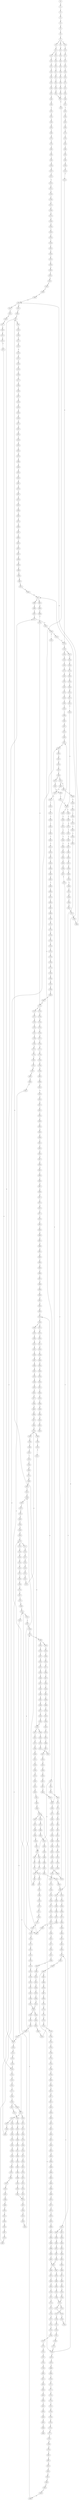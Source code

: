 strict digraph  {
	S0 -> S1 [ label = G ];
	S1 -> S2 [ label = C ];
	S2 -> S3 [ label = G ];
	S3 -> S4 [ label = A ];
	S4 -> S5 [ label = G ];
	S5 -> S6 [ label = T ];
	S6 -> S7 [ label = C ];
	S7 -> S8 [ label = C ];
	S7 -> S9 [ label = G ];
	S7 -> S10 [ label = T ];
	S8 -> S11 [ label = C ];
	S9 -> S12 [ label = A ];
	S10 -> S13 [ label = C ];
	S11 -> S14 [ label = T ];
	S11 -> S15 [ label = G ];
	S12 -> S16 [ label = A ];
	S13 -> S17 [ label = G ];
	S14 -> S18 [ label = C ];
	S15 -> S19 [ label = C ];
	S16 -> S20 [ label = C ];
	S17 -> S21 [ label = T ];
	S18 -> S22 [ label = C ];
	S19 -> S23 [ label = C ];
	S20 -> S24 [ label = C ];
	S21 -> S25 [ label = C ];
	S22 -> S26 [ label = G ];
	S23 -> S27 [ label = T ];
	S24 -> S28 [ label = T ];
	S25 -> S29 [ label = T ];
	S26 -> S30 [ label = G ];
	S27 -> S31 [ label = G ];
	S28 -> S32 [ label = G ];
	S29 -> S33 [ label = G ];
	S30 -> S34 [ label = T ];
	S31 -> S35 [ label = T ];
	S32 -> S36 [ label = T ];
	S33 -> S37 [ label = T ];
	S34 -> S38 [ label = C ];
	S35 -> S39 [ label = C ];
	S36 -> S40 [ label = C ];
	S37 -> S41 [ label = T ];
	S38 -> S42 [ label = T ];
	S39 -> S43 [ label = G ];
	S40 -> S44 [ label = G ];
	S41 -> S45 [ label = C ];
	S42 -> S46 [ label = G ];
	S43 -> S47 [ label = C ];
	S44 -> S47 [ label = C ];
	S45 -> S48 [ label = C ];
	S46 -> S49 [ label = G ];
	S47 -> S50 [ label = G ];
	S48 -> S51 [ label = G ];
	S49 -> S52 [ label = A ];
	S50 -> S53 [ label = C ];
	S51 -> S54 [ label = T ];
	S52 -> S55 [ label = G ];
	S53 -> S56 [ label = G ];
	S53 -> S57 [ label = A ];
	S54 -> S58 [ label = G ];
	S55 -> S59 [ label = G ];
	S56 -> S60 [ label = A ];
	S57 -> S61 [ label = G ];
	S57 -> S62 [ label = A ];
	S58 -> S63 [ label = G ];
	S59 -> S64 [ label = G ];
	S60 -> S65 [ label = G ];
	S61 -> S66 [ label = C ];
	S62 -> S67 [ label = C ];
	S63 -> S68 [ label = C ];
	S64 -> S69 [ label = T ];
	S65 -> S70 [ label = C ];
	S66 -> S71 [ label = C ];
	S67 -> S72 [ label = C ];
	S68 -> S73 [ label = C ];
	S69 -> S74 [ label = G ];
	S70 -> S75 [ label = A ];
	S71 -> S76 [ label = G ];
	S72 -> S77 [ label = C ];
	S73 -> S78 [ label = C ];
	S74 -> S79 [ label = T ];
	S75 -> S80 [ label = G ];
	S76 -> S81 [ label = G ];
	S77 -> S82 [ label = G ];
	S78 -> S83 [ label = G ];
	S79 -> S84 [ label = T ];
	S80 -> S85 [ label = T ];
	S81 -> S86 [ label = T ];
	S82 -> S87 [ label = T ];
	S83 -> S88 [ label = T ];
	S84 -> S89 [ label = C ];
	S85 -> S90 [ label = G ];
	S86 -> S91 [ label = G ];
	S87 -> S92 [ label = A ];
	S88 -> S93 [ label = C ];
	S89 -> S94 [ label = C ];
	S90 -> S95 [ label = C ];
	S91 -> S96 [ label = A ];
	S91 -> S97 [ label = G ];
	S92 -> S98 [ label = C ];
	S93 -> S99 [ label = C ];
	S94 -> S100 [ label = A ];
	S95 -> S101 [ label = A ];
	S96 -> S102 [ label = C ];
	S97 -> S103 [ label = T ];
	S97 -> S104 [ label = A ];
	S98 -> S105 [ label = A ];
	S99 -> S106 [ label = A ];
	S100 -> S107 [ label = G ];
	S101 -> S108 [ label = A ];
	S102 -> S109 [ label = G ];
	S103 -> S110 [ label = G ];
	S103 -> S111 [ label = T ];
	S104 -> S112 [ label = A ];
	S105 -> S113 [ label = G ];
	S106 -> S114 [ label = G ];
	S107 -> S115 [ label = C ];
	S108 -> S116 [ label = C ];
	S109 -> S117 [ label = T ];
	S110 -> S118 [ label = G ];
	S111 -> S119 [ label = A ];
	S112 -> S120 [ label = G ];
	S113 -> S121 [ label = C ];
	S114 -> S122 [ label = T ];
	S115 -> S123 [ label = A ];
	S116 -> S124 [ label = A ];
	S117 -> S125 [ label = G ];
	S118 -> S126 [ label = A ];
	S119 -> S127 [ label = G ];
	S120 -> S128 [ label = A ];
	S121 -> S129 [ label = A ];
	S122 -> S130 [ label = A ];
	S123 -> S131 [ label = G ];
	S124 -> S132 [ label = G ];
	S125 -> S133 [ label = G ];
	S126 -> S134 [ label = A ];
	S127 -> S135 [ label = A ];
	S128 -> S136 [ label = A ];
	S129 -> S137 [ label = G ];
	S130 -> S138 [ label = G ];
	S131 -> S139 [ label = A ];
	S132 -> S140 [ label = C ];
	S133 -> S141 [ label = G ];
	S134 -> S142 [ label = C ];
	S135 -> S143 [ label = A ];
	S136 -> S144 [ label = C ];
	S137 -> S145 [ label = G ];
	S138 -> S146 [ label = G ];
	S138 -> S147 [ label = C ];
	S139 -> S148 [ label = T ];
	S140 -> S149 [ label = T ];
	S141 -> S150 [ label = T ];
	S142 -> S151 [ label = C ];
	S143 -> S152 [ label = G ];
	S144 -> S153 [ label = G ];
	S145 -> S154 [ label = T ];
	S146 -> S155 [ label = G ];
	S147 -> S156 [ label = T ];
	S148 -> S157 [ label = A ];
	S149 -> S158 [ label = A ];
	S150 -> S159 [ label = A ];
	S151 -> S160 [ label = T ];
	S152 -> S161 [ label = G ];
	S153 -> S162 [ label = G ];
	S154 -> S163 [ label = G ];
	S155 -> S164 [ label = T ];
	S156 -> S165 [ label = C ];
	S157 -> S166 [ label = A ];
	S158 -> S167 [ label = C ];
	S159 -> S168 [ label = C ];
	S160 -> S169 [ label = C ];
	S161 -> S170 [ label = G ];
	S162 -> S171 [ label = C ];
	S163 -> S172 [ label = C ];
	S164 -> S173 [ label = C ];
	S165 -> S174 [ label = C ];
	S166 -> S175 [ label = A ];
	S167 -> S176 [ label = G ];
	S168 -> S177 [ label = T ];
	S169 -> S178 [ label = G ];
	S170 -> S179 [ label = G ];
	S171 -> S180 [ label = A ];
	S172 -> S181 [ label = A ];
	S173 -> S182 [ label = A ];
	S174 -> S183 [ label = A ];
	S175 -> S184 [ label = A ];
	S176 -> S185 [ label = A ];
	S177 -> S186 [ label = A ];
	S178 -> S187 [ label = G ];
	S179 -> S188 [ label = T ];
	S179 -> S189 [ label = G ];
	S180 -> S190 [ label = C ];
	S181 -> S191 [ label = C ];
	S182 -> S192 [ label = C ];
	S183 -> S193 [ label = C ];
	S184 -> S194 [ label = A ];
	S185 -> S195 [ label = G ];
	S186 -> S196 [ label = T ];
	S187 -> S197 [ label = C ];
	S188 -> S198 [ label = C ];
	S189 -> S199 [ label = T ];
	S190 -> S200 [ label = C ];
	S190 -> S201 [ label = T ];
	S191 -> S202 [ label = G ];
	S192 -> S203 [ label = T ];
	S193 -> S204 [ label = C ];
	S194 -> S205 [ label = C ];
	S195 -> S206 [ label = A ];
	S196 -> S207 [ label = T ];
	S197 -> S208 [ label = A ];
	S198 -> S209 [ label = T ];
	S199 -> S210 [ label = C ];
	S200 -> S211 [ label = G ];
	S201 -> S212 [ label = G ];
	S202 -> S213 [ label = C ];
	S203 -> S214 [ label = C ];
	S204 -> S215 [ label = G ];
	S205 -> S216 [ label = T ];
	S206 -> S217 [ label = A ];
	S207 -> S218 [ label = G ];
	S208 -> S219 [ label = C ];
	S209 -> S220 [ label = C ];
	S210 -> S221 [ label = C ];
	S211 -> S222 [ label = A ];
	S211 -> S223 [ label = G ];
	S212 -> S224 [ label = G ];
	S213 -> S225 [ label = G ];
	S214 -> S226 [ label = G ];
	S215 -> S227 [ label = G ];
	S216 -> S228 [ label = T ];
	S217 -> S229 [ label = C ];
	S218 -> S230 [ label = G ];
	S219 -> S231 [ label = G ];
	S219 -> S232 [ label = C ];
	S220 -> S233 [ label = T ];
	S221 -> S234 [ label = G ];
	S222 -> S235 [ label = G ];
	S222 -> S236 [ label = A ];
	S223 -> S237 [ label = G ];
	S224 -> S238 [ label = G ];
	S225 -> S239 [ label = G ];
	S226 -> S240 [ label = C ];
	S227 -> S241 [ label = A ];
	S228 -> S242 [ label = T ];
	S229 -> S243 [ label = T ];
	S230 -> S244 [ label = A ];
	S231 -> S245 [ label = C ];
	S232 -> S211 [ label = G ];
	S233 -> S246 [ label = C ];
	S234 -> S247 [ label = C ];
	S234 -> S248 [ label = T ];
	S235 -> S249 [ label = T ];
	S236 -> S250 [ label = T ];
	S237 -> S251 [ label = A ];
	S238 -> S252 [ label = A ];
	S239 -> S253 [ label = T ];
	S240 -> S254 [ label = T ];
	S241 -> S255 [ label = C ];
	S242 -> S256 [ label = G ];
	S243 -> S257 [ label = G ];
	S244 -> S258 [ label = A ];
	S245 -> S259 [ label = G ];
	S246 -> S260 [ label = G ];
	S247 -> S261 [ label = C ];
	S248 -> S262 [ label = C ];
	S249 -> S263 [ label = C ];
	S250 -> S264 [ label = G ];
	S251 -> S265 [ label = A ];
	S252 -> S266 [ label = A ];
	S253 -> S267 [ label = G ];
	S254 -> S268 [ label = T ];
	S255 -> S269 [ label = G ];
	S256 -> S270 [ label = C ];
	S257 -> S271 [ label = G ];
	S258 -> S272 [ label = C ];
	S259 -> S273 [ label = C ];
	S260 -> S274 [ label = T ];
	S261 -> S275 [ label = G ];
	S262 -> S276 [ label = G ];
	S263 -> S277 [ label = C ];
	S264 -> S278 [ label = T ];
	S265 -> S279 [ label = T ];
	S266 -> S280 [ label = C ];
	S267 -> S281 [ label = C ];
	S268 -> S282 [ label = C ];
	S269 -> S283 [ label = C ];
	S269 -> S284 [ label = T ];
	S270 -> S285 [ label = C ];
	S271 -> S286 [ label = C ];
	S272 -> S287 [ label = G ];
	S273 -> S288 [ label = G ];
	S274 -> S289 [ label = G ];
	S275 -> S290 [ label = G ];
	S276 -> S291 [ label = G ];
	S277 -> S292 [ label = A ];
	S278 -> S293 [ label = A ];
	S279 -> S294 [ label = T ];
	S280 -> S295 [ label = T ];
	S281 -> S296 [ label = C ];
	S282 -> S297 [ label = A ];
	S283 -> S298 [ label = C ];
	S284 -> S299 [ label = C ];
	S285 -> S300 [ label = G ];
	S286 -> S301 [ label = G ];
	S287 -> S302 [ label = G ];
	S288 -> S303 [ label = C ];
	S288 -> S304 [ label = G ];
	S289 -> S305 [ label = G ];
	S290 -> S306 [ label = A ];
	S291 -> S307 [ label = A ];
	S292 -> S308 [ label = G ];
	S293 -> S309 [ label = G ];
	S294 -> S310 [ label = G ];
	S295 -> S311 [ label = G ];
	S296 -> S312 [ label = G ];
	S297 -> S313 [ label = T ];
	S298 -> S314 [ label = C ];
	S299 -> S315 [ label = G ];
	S300 -> S316 [ label = T ];
	S301 -> S317 [ label = C ];
	S302 -> S318 [ label = T ];
	S303 -> S319 [ label = G ];
	S304 -> S320 [ label = C ];
	S305 -> S321 [ label = T ];
	S306 -> S322 [ label = A ];
	S307 -> S323 [ label = A ];
	S308 -> S324 [ label = T ];
	S308 -> S325 [ label = C ];
	S309 -> S326 [ label = T ];
	S310 -> S327 [ label = A ];
	S311 -> S328 [ label = G ];
	S312 -> S329 [ label = C ];
	S313 -> S330 [ label = C ];
	S314 -> S331 [ label = A ];
	S315 -> S332 [ label = T ];
	S316 -> S333 [ label = A ];
	S317 -> S334 [ label = A ];
	S318 -> S335 [ label = A ];
	S319 -> S336 [ label = T ];
	S320 -> S337 [ label = T ];
	S321 -> S338 [ label = A ];
	S322 -> S339 [ label = C ];
	S323 -> S340 [ label = C ];
	S324 -> S130 [ label = A ];
	S325 -> S341 [ label = T ];
	S326 -> S342 [ label = T ];
	S327 -> S343 [ label = A ];
	S328 -> S344 [ label = A ];
	S329 -> S345 [ label = C ];
	S329 -> S346 [ label = A ];
	S330 -> S347 [ label = C ];
	S331 -> S348 [ label = T ];
	S332 -> S349 [ label = G ];
	S333 -> S350 [ label = G ];
	S334 -> S351 [ label = G ];
	S335 -> S352 [ label = C ];
	S336 -> S353 [ label = C ];
	S337 -> S354 [ label = G ];
	S338 -> S355 [ label = C ];
	S339 -> S356 [ label = T ];
	S340 -> S357 [ label = A ];
	S340 -> S358 [ label = T ];
	S341 -> S359 [ label = T ];
	S342 -> S360 [ label = T ];
	S343 -> S361 [ label = C ];
	S344 -> S362 [ label = C ];
	S345 -> S363 [ label = G ];
	S346 -> S364 [ label = A ];
	S347 -> S365 [ label = A ];
	S348 -> S366 [ label = C ];
	S349 -> S367 [ label = A ];
	S350 -> S368 [ label = C ];
	S351 -> S369 [ label = C ];
	S352 -> S370 [ label = G ];
	S353 -> S371 [ label = G ];
	S354 -> S372 [ label = G ];
	S355 -> S373 [ label = C ];
	S356 -> S374 [ label = G ];
	S357 -> S375 [ label = G ];
	S358 -> S376 [ label = A ];
	S359 -> S377 [ label = C ];
	S360 -> S378 [ label = C ];
	S361 -> S379 [ label = C ];
	S362 -> S380 [ label = C ];
	S363 -> S381 [ label = G ];
	S364 -> S382 [ label = C ];
	S365 -> S383 [ label = G ];
	S366 -> S384 [ label = G ];
	S367 -> S385 [ label = C ];
	S368 -> S386 [ label = C ];
	S369 -> S387 [ label = G ];
	S370 -> S388 [ label = A ];
	S371 -> S389 [ label = A ];
	S372 -> S390 [ label = A ];
	S373 -> S391 [ label = G ];
	S374 -> S392 [ label = C ];
	S375 -> S393 [ label = G ];
	S376 -> S394 [ label = C ];
	S377 -> S395 [ label = A ];
	S378 -> S396 [ label = A ];
	S379 -> S397 [ label = C ];
	S380 -> S398 [ label = C ];
	S381 -> S399 [ label = T ];
	S382 -> S400 [ label = C ];
	S383 -> S401 [ label = A ];
	S384 -> S402 [ label = T ];
	S385 -> S403 [ label = C ];
	S386 -> S404 [ label = G ];
	S387 -> S405 [ label = G ];
	S388 -> S406 [ label = A ];
	S389 -> S407 [ label = C ];
	S390 -> S408 [ label = A ];
	S391 -> S409 [ label = G ];
	S392 -> S410 [ label = A ];
	S393 -> S411 [ label = A ];
	S394 -> S412 [ label = A ];
	S395 -> S413 [ label = C ];
	S396 -> S414 [ label = C ];
	S397 -> S415 [ label = G ];
	S398 -> S416 [ label = G ];
	S399 -> S417 [ label = G ];
	S400 -> S418 [ label = A ];
	S401 -> S419 [ label = A ];
	S402 -> S420 [ label = C ];
	S403 -> S421 [ label = G ];
	S404 -> S422 [ label = G ];
	S404 -> S423 [ label = C ];
	S405 -> S424 [ label = G ];
	S406 -> S425 [ label = G ];
	S407 -> S426 [ label = G ];
	S408 -> S427 [ label = T ];
	S409 -> S428 [ label = T ];
	S410 -> S429 [ label = A ];
	S411 -> S430 [ label = A ];
	S412 -> S431 [ label = A ];
	S413 -> S432 [ label = G ];
	S414 -> S433 [ label = T ];
	S415 -> S434 [ label = T ];
	S416 -> S435 [ label = T ];
	S417 -> S97 [ label = G ];
	S418 -> S436 [ label = G ];
	S419 -> S437 [ label = C ];
	S420 -> S438 [ label = C ];
	S421 -> S439 [ label = G ];
	S422 -> S440 [ label = T ];
	S423 -> S441 [ label = T ];
	S424 -> S442 [ label = T ];
	S425 -> S443 [ label = A ];
	S426 -> S444 [ label = C ];
	S427 -> S445 [ label = G ];
	S428 -> S446 [ label = G ];
	S429 -> S447 [ label = C ];
	S430 -> S448 [ label = T ];
	S431 -> S449 [ label = C ];
	S432 -> S450 [ label = C ];
	S433 -> S451 [ label = C ];
	S434 -> S452 [ label = C ];
	S435 -> S453 [ label = C ];
	S436 -> S454 [ label = A ];
	S436 -> S455 [ label = T ];
	S437 -> S456 [ label = C ];
	S438 -> S457 [ label = T ];
	S439 -> S458 [ label = T ];
	S440 -> S91 [ label = G ];
	S441 -> S459 [ label = G ];
	S442 -> S460 [ label = G ];
	S443 -> S461 [ label = A ];
	S444 -> S462 [ label = G ];
	S445 -> S463 [ label = G ];
	S446 -> S464 [ label = G ];
	S447 -> S465 [ label = C ];
	S448 -> S466 [ label = A ];
	S449 -> S467 [ label = G ];
	S450 -> S468 [ label = C ];
	S451 -> S469 [ label = C ];
	S452 -> S470 [ label = T ];
	S453 -> S470 [ label = T ];
	S454 -> S471 [ label = A ];
	S455 -> S472 [ label = C ];
	S456 -> S473 [ label = A ];
	S456 -> S474 [ label = G ];
	S457 -> S475 [ label = C ];
	S458 -> S476 [ label = C ];
	S459 -> S477 [ label = G ];
	S460 -> S478 [ label = C ];
	S461 -> S479 [ label = G ];
	S462 -> S480 [ label = C ];
	S463 -> S481 [ label = G ];
	S464 -> S103 [ label = T ];
	S465 -> S482 [ label = A ];
	S466 -> S483 [ label = G ];
	S467 -> S484 [ label = A ];
	S468 -> S485 [ label = C ];
	S469 -> S486 [ label = T ];
	S470 -> S487 [ label = C ];
	S471 -> S488 [ label = C ];
	S472 -> S489 [ label = G ];
	S473 -> S490 [ label = G ];
	S473 -> S491 [ label = C ];
	S474 -> S492 [ label = G ];
	S475 -> S493 [ label = T ];
	S476 -> S494 [ label = G ];
	S477 -> S495 [ label = A ];
	S478 -> S496 [ label = C ];
	S479 -> S497 [ label = T ];
	S480 -> S498 [ label = C ];
	S481 -> S499 [ label = G ];
	S482 -> S436 [ label = G ];
	S483 -> S500 [ label = T ];
	S484 -> S501 [ label = A ];
	S485 -> S502 [ label = T ];
	S486 -> S503 [ label = T ];
	S487 -> S504 [ label = G ];
	S488 -> S505 [ label = A ];
	S489 -> S506 [ label = C ];
	S490 -> S507 [ label = A ];
	S491 -> S508 [ label = C ];
	S492 -> S509 [ label = A ];
	S493 -> S510 [ label = T ];
	S493 -> S511 [ label = G ];
	S494 -> S512 [ label = C ];
	S495 -> S513 [ label = A ];
	S496 -> S514 [ label = G ];
	S497 -> S515 [ label = G ];
	S498 -> S516 [ label = T ];
	S499 -> S517 [ label = T ];
	S500 -> S518 [ label = C ];
	S501 -> S519 [ label = A ];
	S502 -> S520 [ label = T ];
	S503 -> S521 [ label = T ];
	S504 -> S522 [ label = G ];
	S505 -> S523 [ label = G ];
	S506 -> S524 [ label = G ];
	S507 -> S525 [ label = C ];
	S508 -> S526 [ label = A ];
	S509 -> S527 [ label = C ];
	S510 -> S528 [ label = C ];
	S511 -> S529 [ label = T ];
	S512 -> S530 [ label = G ];
	S513 -> S531 [ label = G ];
	S514 -> S329 [ label = C ];
	S515 -> S532 [ label = T ];
	S516 -> S533 [ label = C ];
	S517 -> S534 [ label = C ];
	S518 -> S535 [ label = T ];
	S519 -> S536 [ label = A ];
	S520 -> S537 [ label = C ];
	S521 -> S538 [ label = C ];
	S522 -> S539 [ label = C ];
	S523 -> S540 [ label = C ];
	S524 -> S541 [ label = C ];
	S525 -> S542 [ label = T ];
	S526 -> S543 [ label = C ];
	S527 -> S269 [ label = G ];
	S528 -> S544 [ label = T ];
	S529 -> S545 [ label = C ];
	S530 -> S546 [ label = T ];
	S531 -> S547 [ label = A ];
	S532 -> S548 [ label = C ];
	S533 -> S549 [ label = G ];
	S534 -> S550 [ label = C ];
	S535 -> S551 [ label = C ];
	S536 -> S552 [ label = C ];
	S537 -> S553 [ label = A ];
	S538 -> S554 [ label = A ];
	S539 -> S555 [ label = A ];
	S540 -> S556 [ label = C ];
	S541 -> S57 [ label = A ];
	S542 -> S557 [ label = C ];
	S543 -> S558 [ label = C ];
	S544 -> S559 [ label = C ];
	S545 -> S560 [ label = G ];
	S546 -> S561 [ label = A ];
	S547 -> S136 [ label = A ];
	S548 -> S562 [ label = C ];
	S549 -> S563 [ label = G ];
	S550 -> S234 [ label = G ];
	S551 -> S564 [ label = T ];
	S552 -> S565 [ label = A ];
	S553 -> S566 [ label = T ];
	S554 -> S567 [ label = T ];
	S555 -> S219 [ label = C ];
	S556 -> S568 [ label = G ];
	S557 -> S569 [ label = C ];
	S558 -> S570 [ label = C ];
	S559 -> S571 [ label = G ];
	S560 -> S572 [ label = T ];
	S561 -> S573 [ label = G ];
	S562 -> S574 [ label = T ];
	S563 -> S575 [ label = G ];
	S564 -> S576 [ label = C ];
	S565 -> S577 [ label = G ];
	S566 -> S578 [ label = C ];
	S567 -> S579 [ label = C ];
	S568 -> S580 [ label = T ];
	S569 -> S581 [ label = C ];
	S570 -> S582 [ label = C ];
	S571 -> S583 [ label = G ];
	S572 -> S584 [ label = G ];
	S573 -> S585 [ label = C ];
	S574 -> S586 [ label = G ];
	S575 -> S587 [ label = C ];
	S576 -> S588 [ label = T ];
	S577 -> S589 [ label = A ];
	S578 -> S347 [ label = C ];
	S579 -> S590 [ label = C ];
	S580 -> S591 [ label = C ];
	S581 -> S592 [ label = A ];
	S582 -> S593 [ label = T ];
	S583 -> S594 [ label = A ];
	S584 -> S595 [ label = G ];
	S585 -> S596 [ label = C ];
	S586 -> S597 [ label = G ];
	S587 -> S598 [ label = T ];
	S588 -> S599 [ label = G ];
	S589 -> S600 [ label = A ];
	S590 -> S365 [ label = A ];
	S591 -> S601 [ label = C ];
	S592 -> S602 [ label = T ];
	S593 -> S603 [ label = T ];
	S594 -> S604 [ label = G ];
	S595 -> S605 [ label = T ];
	S596 -> S404 [ label = G ];
	S597 -> S606 [ label = C ];
	S598 -> S607 [ label = C ];
	S599 -> S608 [ label = A ];
	S600 -> S609 [ label = G ];
	S601 -> S610 [ label = T ];
	S602 -> S611 [ label = C ];
	S603 -> S612 [ label = C ];
	S604 -> S613 [ label = A ];
	S605 -> S338 [ label = A ];
	S606 -> S614 [ label = C ];
	S607 -> S615 [ label = A ];
	S608 -> S616 [ label = G ];
	S609 -> S617 [ label = G ];
	S610 -> S618 [ label = C ];
	S611 -> S619 [ label = T ];
	S612 -> S620 [ label = C ];
	S612 -> S621 [ label = G ];
	S613 -> S622 [ label = G ];
	S614 -> S623 [ label = T ];
	S615 -> S624 [ label = C ];
	S616 -> S625 [ label = T ];
	S617 -> S626 [ label = G ];
	S618 -> S493 [ label = T ];
	S619 -> S627 [ label = G ];
	S620 -> S628 [ label = T ];
	S621 -> S629 [ label = A ];
	S622 -> S630 [ label = G ];
	S623 -> S631 [ label = G ];
	S624 -> S632 [ label = G ];
	S625 -> S633 [ label = A ];
	S626 -> S179 [ label = G ];
	S627 -> S634 [ label = C ];
	S628 -> S635 [ label = G ];
	S629 -> S636 [ label = T ];
	S630 -> S637 [ label = T ];
	S631 -> S638 [ label = G ];
	S632 -> S639 [ label = T ];
	S634 -> S640 [ label = C ];
	S635 -> S641 [ label = T ];
	S636 -> S642 [ label = C ];
	S637 -> S643 [ label = C ];
	S638 -> S644 [ label = G ];
	S639 -> S645 [ label = C ];
	S640 -> S646 [ label = A ];
	S641 -> S647 [ label = C ];
	S642 -> S648 [ label = G ];
	S643 -> S649 [ label = C ];
	S644 -> S650 [ label = T ];
	S645 -> S651 [ label = C ];
	S646 -> S652 [ label = G ];
	S647 -> S653 [ label = C ];
	S648 -> S654 [ label = T ];
	S649 -> S655 [ label = C ];
	S650 -> S656 [ label = C ];
	S651 -> S657 [ label = A ];
	S652 -> S658 [ label = T ];
	S653 -> S659 [ label = T ];
	S654 -> S660 [ label = T ];
	S655 -> S661 [ label = A ];
	S655 -> S662 [ label = G ];
	S656 -> S663 [ label = C ];
	S657 -> S664 [ label = G ];
	S658 -> S665 [ label = C ];
	S659 -> S666 [ label = A ];
	S659 -> S667 [ label = T ];
	S660 -> S668 [ label = T ];
	S661 -> S669 [ label = G ];
	S662 -> S670 [ label = G ];
	S662 -> S671 [ label = A ];
	S663 -> S672 [ label = C ];
	S664 -> S673 [ label = C ];
	S665 -> S674 [ label = G ];
	S666 -> S675 [ label = C ];
	S667 -> S676 [ label = G ];
	S668 -> S677 [ label = G ];
	S669 -> S678 [ label = A ];
	S670 -> S679 [ label = A ];
	S671 -> S680 [ label = G ];
	S671 -> S681 [ label = A ];
	S672 -> S682 [ label = G ];
	S673 -> S341 [ label = T ];
	S674 -> S683 [ label = T ];
	S675 -> S684 [ label = T ];
	S676 -> S685 [ label = T ];
	S677 -> S686 [ label = T ];
	S678 -> S687 [ label = G ];
	S679 -> S688 [ label = G ];
	S680 -> S689 [ label = T ];
	S681 -> S690 [ label = G ];
	S682 -> S671 [ label = A ];
	S683 -> S691 [ label = A ];
	S684 -> S692 [ label = A ];
	S685 -> S693 [ label = A ];
	S686 -> S694 [ label = A ];
	S687 -> S695 [ label = C ];
	S688 -> S696 [ label = G ];
	S689 -> S697 [ label = C ];
	S690 -> S698 [ label = T ];
	S691 -> S699 [ label = A ];
	S692 -> S700 [ label = C ];
	S693 -> S701 [ label = G ];
	S694 -> S702 [ label = G ];
	S695 -> S703 [ label = C ];
	S696 -> S704 [ label = C ];
	S697 -> S277 [ label = C ];
	S698 -> S705 [ label = C ];
	S699 -> S706 [ label = G ];
	S700 -> S707 [ label = C ];
	S701 -> S708 [ label = G ];
	S702 -> S709 [ label = G ];
	S703 -> S710 [ label = A ];
	S704 -> S711 [ label = G ];
	S705 -> S712 [ label = G ];
	S706 -> S713 [ label = A ];
	S707 -> S714 [ label = A ];
	S708 -> S715 [ label = A ];
	S709 -> S715 [ label = A ];
	S710 -> S716 [ label = C ];
	S711 -> S717 [ label = T ];
	S712 -> S718 [ label = C ];
	S712 -> S719 [ label = A ];
	S713 -> S720 [ label = C ];
	S714 -> S721 [ label = G ];
	S715 -> S722 [ label = G ];
	S715 -> S723 [ label = A ];
	S716 -> S724 [ label = G ];
	S717 -> S725 [ label = G ];
	S718 -> S726 [ label = G ];
	S719 -> S727 [ label = G ];
	S720 -> S728 [ label = G ];
	S721 -> S729 [ label = G ];
	S722 -> S730 [ label = A ];
	S723 -> S731 [ label = A ];
	S724 -> S732 [ label = G ];
	S725 -> S733 [ label = G ];
	S726 -> S734 [ label = G ];
	S727 -> S735 [ label = G ];
	S728 -> S736 [ label = G ];
	S729 -> S737 [ label = A ];
	S730 -> S738 [ label = G ];
	S731 -> S739 [ label = G ];
	S732 -> S740 [ label = T ];
	S733 -> S741 [ label = T ];
	S734 -> S742 [ label = C ];
	S735 -> S743 [ label = T ];
	S736 -> S744 [ label = C ];
	S737 -> S745 [ label = G ];
	S738 -> S746 [ label = G ];
	S739 -> S747 [ label = G ];
	S740 -> S748 [ label = T ];
	S741 -> S749 [ label = A ];
	S742 -> S750 [ label = T ];
	S743 -> S751 [ label = A ];
	S744 -> S752 [ label = T ];
	S745 -> S753 [ label = A ];
	S746 -> S637 [ label = T ];
	S747 -> S754 [ label = T ];
	S748 -> S755 [ label = A ];
	S749 -> S756 [ label = T ];
	S750 -> S757 [ label = A ];
	S751 -> S758 [ label = T ];
	S752 -> S759 [ label = C ];
	S753 -> S760 [ label = G ];
	S754 -> S761 [ label = C ];
	S755 -> S762 [ label = C ];
	S756 -> S763 [ label = G ];
	S757 -> S764 [ label = T ];
	S758 -> S765 [ label = A ];
	S759 -> S766 [ label = T ];
	S760 -> S767 [ label = T ];
	S761 -> S768 [ label = C ];
	S762 -> S769 [ label = T ];
	S763 -> S770 [ label = A ];
	S764 -> S771 [ label = A ];
	S765 -> S772 [ label = A ];
	S766 -> S773 [ label = C ];
	S767 -> S774 [ label = C ];
	S768 -> S775 [ label = C ];
	S769 -> S776 [ label = G ];
	S770 -> S777 [ label = G ];
	S771 -> S778 [ label = G ];
	S772 -> S779 [ label = G ];
	S773 -> S780 [ label = G ];
	S774 -> S781 [ label = A ];
	S775 -> S662 [ label = G ];
	S776 -> S782 [ label = C ];
	S777 -> S783 [ label = C ];
	S778 -> S784 [ label = T ];
	S779 -> S785 [ label = T ];
	S780 -> S786 [ label = A ];
	S781 -> S787 [ label = G ];
	S782 -> S788 [ label = A ];
	S783 -> S789 [ label = G ];
	S784 -> S790 [ label = A ];
	S785 -> S791 [ label = C ];
	S786 -> S792 [ label = A ];
	S787 -> S793 [ label = G ];
	S788 -> S794 [ label = G ];
	S789 -> S795 [ label = G ];
	S790 -> S796 [ label = G ];
	S791 -> S797 [ label = G ];
	S792 -> S798 [ label = G ];
	S793 -> S799 [ label = A ];
	S794 -> S800 [ label = A ];
	S795 -> S801 [ label = T ];
	S796 -> S802 [ label = C ];
	S797 -> S803 [ label = T ];
	S798 -> S804 [ label = T ];
	S799 -> S805 [ label = C ];
	S800 -> S806 [ label = C ];
	S801 -> S807 [ label = C ];
	S802 -> S808 [ label = C ];
	S803 -> S809 [ label = G ];
	S804 -> S810 [ label = C ];
	S805 -> S811 [ label = C ];
	S806 -> S812 [ label = G ];
	S807 -> S813 [ label = G ];
	S808 -> S814 [ label = G ];
	S809 -> S815 [ label = G ];
	S810 -> S712 [ label = G ];
	S811 -> S816 [ label = A ];
	S812 -> S817 [ label = G ];
	S813 -> S818 [ label = C ];
	S814 -> S819 [ label = A ];
	S815 -> S605 [ label = T ];
	S816 -> S820 [ label = G ];
	S817 -> S821 [ label = A ];
	S818 -> S822 [ label = A ];
	S819 -> S823 [ label = A ];
	S820 -> S824 [ label = T ];
	S821 -> S825 [ label = C ];
	S822 -> S826 [ label = C ];
	S823 -> S827 [ label = A ];
	S824 -> S828 [ label = C ];
	S825 -> S829 [ label = A ];
	S826 -> S830 [ label = G ];
	S827 -> S831 [ label = C ];
	S828 -> S832 [ label = T ];
	S829 -> S833 [ label = C ];
	S830 -> S834 [ label = C ];
	S831 -> S835 [ label = C ];
	S832 -> S836 [ label = C ];
	S833 -> S837 [ label = A ];
	S834 -> S838 [ label = G ];
	S835 -> S839 [ label = C ];
	S836 -> S840 [ label = T ];
	S837 -> S841 [ label = C ];
	S838 -> S273 [ label = C ];
	S839 -> S842 [ label = C ];
	S840 -> S843 [ label = G ];
	S841 -> S844 [ label = C ];
	S842 -> S845 [ label = G ];
	S843 -> S846 [ label = T ];
	S844 -> S847 [ label = T ];
	S845 -> S848 [ label = A ];
	S846 -> S849 [ label = A ];
	S847 -> S850 [ label = C ];
	S848 -> S851 [ label = C ];
	S850 -> S852 [ label = T ];
	S851 -> S853 [ label = T ];
	S852 -> S854 [ label = A ];
	S853 -> S855 [ label = A ];
	S854 -> S856 [ label = G ];
	S855 -> S857 [ label = G ];
	S856 -> S858 [ label = A ];
	S857 -> S859 [ label = A ];
	S858 -> S860 [ label = A ];
	S859 -> S861 [ label = A ];
	S860 -> S862 [ label = C ];
	S861 -> S863 [ label = T ];
	S862 -> S864 [ label = G ];
	S863 -> S865 [ label = C ];
	S864 -> S866 [ label = A ];
	S865 -> S867 [ label = G ];
	S866 -> S868 [ label = G ];
	S867 -> S869 [ label = G ];
	S868 -> S870 [ label = G ];
	S869 -> S871 [ label = G ];
	S870 -> S872 [ label = T ];
	S871 -> S873 [ label = T ];
	S872 -> S874 [ label = G ];
	S873 -> S875 [ label = A ];
	S874 -> S876 [ label = T ];
	S875 -> S877 [ label = T ];
	S876 -> S878 [ label = C ];
	S877 -> S879 [ label = C ];
	S878 -> S880 [ label = C ];
	S879 -> S881 [ label = C ];
	S880 -> S882 [ label = C ];
	S881 -> S883 [ label = C ];
	S882 -> S884 [ label = T ];
	S883 -> S885 [ label = G ];
	S884 -> S886 [ label = G ];
	S885 -> S887 [ label = A ];
	S886 -> S888 [ label = T ];
	S887 -> S889 [ label = A ];
	S888 -> S890 [ label = C ];
	S889 -> S891 [ label = A ];
	S890 -> S892 [ label = C ];
	S891 -> S893 [ label = G ];
	S892 -> S659 [ label = T ];
	S893 -> S894 [ label = T ];
	S894 -> S895 [ label = G ];
	S895 -> S896 [ label = T ];
	S896 -> S897 [ label = C ];
	S897 -> S898 [ label = G ];
	S898 -> S899 [ label = T ];
	S899 -> S900 [ label = C ];
	S900 -> S901 [ label = G ];
	S901 -> S902 [ label = G ];
	S902 -> S903 [ label = A ];
	S903 -> S323 [ label = A ];
}
